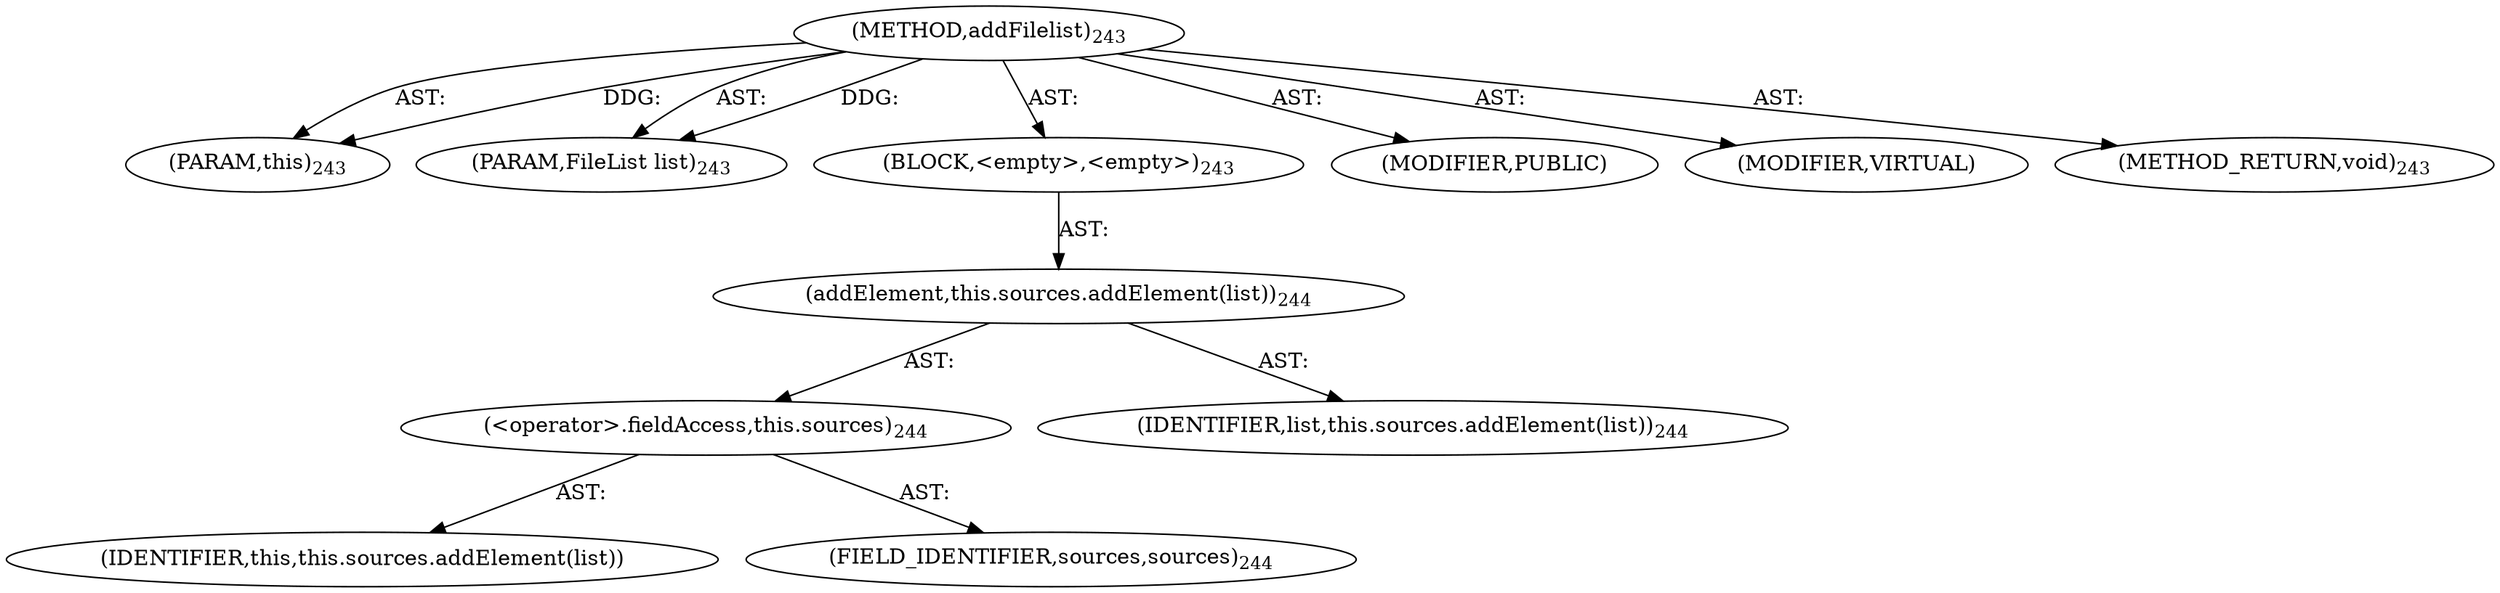 digraph "addFilelist" {  
"111669149703" [label = <(METHOD,addFilelist)<SUB>243</SUB>> ]
"115964117023" [label = <(PARAM,this)<SUB>243</SUB>> ]
"115964117024" [label = <(PARAM,FileList list)<SUB>243</SUB>> ]
"25769803784" [label = <(BLOCK,&lt;empty&gt;,&lt;empty&gt;)<SUB>243</SUB>> ]
"30064771094" [label = <(addElement,this.sources.addElement(list))<SUB>244</SUB>> ]
"30064771095" [label = <(&lt;operator&gt;.fieldAccess,this.sources)<SUB>244</SUB>> ]
"68719476795" [label = <(IDENTIFIER,this,this.sources.addElement(list))> ]
"55834574857" [label = <(FIELD_IDENTIFIER,sources,sources)<SUB>244</SUB>> ]
"68719476796" [label = <(IDENTIFIER,list,this.sources.addElement(list))<SUB>244</SUB>> ]
"133143986208" [label = <(MODIFIER,PUBLIC)> ]
"133143986209" [label = <(MODIFIER,VIRTUAL)> ]
"128849018887" [label = <(METHOD_RETURN,void)<SUB>243</SUB>> ]
  "111669149703" -> "115964117023"  [ label = "AST: "] 
  "111669149703" -> "115964117024"  [ label = "AST: "] 
  "111669149703" -> "25769803784"  [ label = "AST: "] 
  "111669149703" -> "133143986208"  [ label = "AST: "] 
  "111669149703" -> "133143986209"  [ label = "AST: "] 
  "111669149703" -> "128849018887"  [ label = "AST: "] 
  "25769803784" -> "30064771094"  [ label = "AST: "] 
  "30064771094" -> "30064771095"  [ label = "AST: "] 
  "30064771094" -> "68719476796"  [ label = "AST: "] 
  "30064771095" -> "68719476795"  [ label = "AST: "] 
  "30064771095" -> "55834574857"  [ label = "AST: "] 
  "111669149703" -> "115964117023"  [ label = "DDG: "] 
  "111669149703" -> "115964117024"  [ label = "DDG: "] 
}
